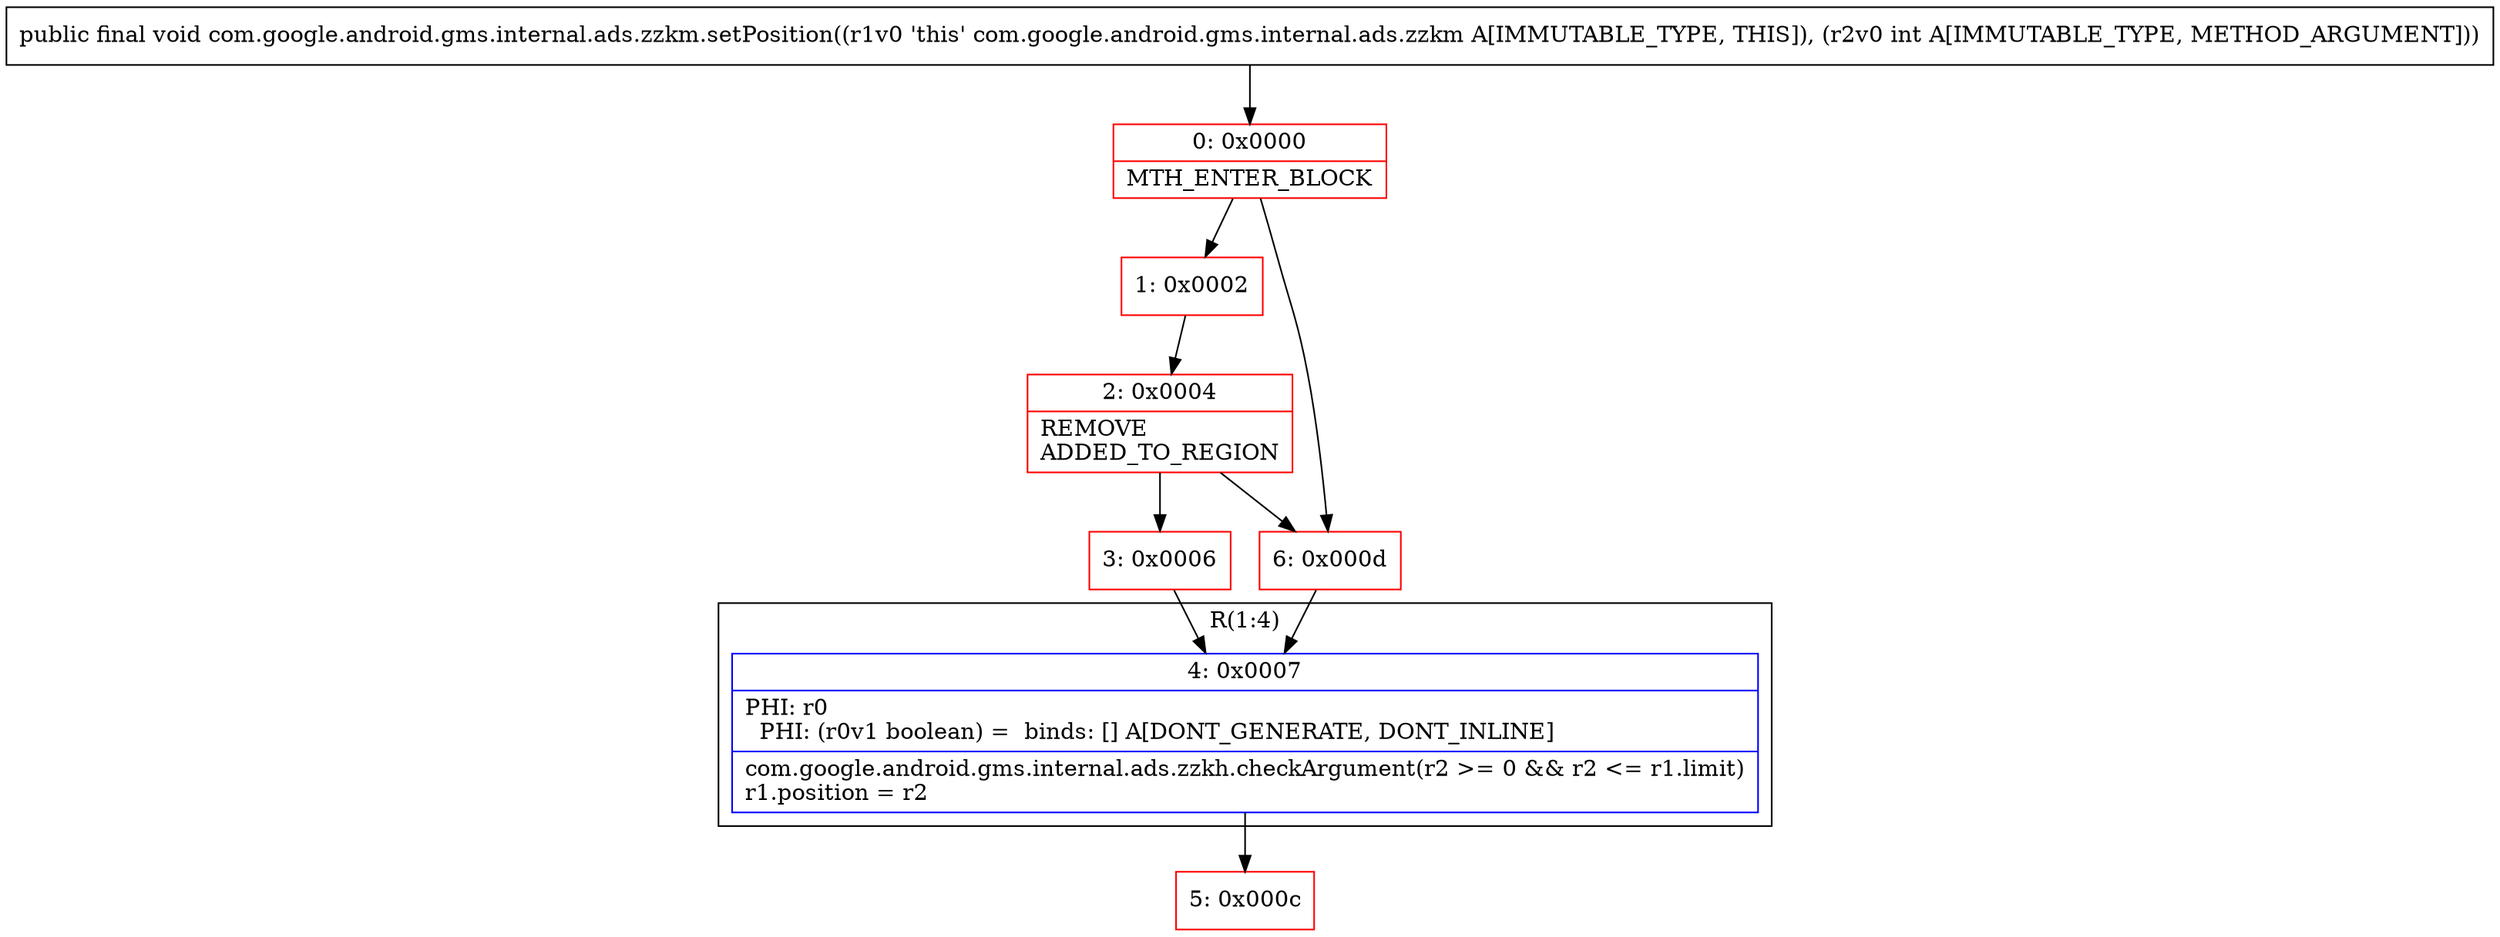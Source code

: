 digraph "CFG forcom.google.android.gms.internal.ads.zzkm.setPosition(I)V" {
subgraph cluster_Region_730811063 {
label = "R(1:4)";
node [shape=record,color=blue];
Node_4 [shape=record,label="{4\:\ 0x0007|PHI: r0 \l  PHI: (r0v1 boolean) =  binds: [] A[DONT_GENERATE, DONT_INLINE]\l|com.google.android.gms.internal.ads.zzkh.checkArgument(r2 \>= 0 && r2 \<= r1.limit)\lr1.position = r2\l}"];
}
Node_0 [shape=record,color=red,label="{0\:\ 0x0000|MTH_ENTER_BLOCK\l}"];
Node_1 [shape=record,color=red,label="{1\:\ 0x0002}"];
Node_2 [shape=record,color=red,label="{2\:\ 0x0004|REMOVE\lADDED_TO_REGION\l}"];
Node_3 [shape=record,color=red,label="{3\:\ 0x0006}"];
Node_5 [shape=record,color=red,label="{5\:\ 0x000c}"];
Node_6 [shape=record,color=red,label="{6\:\ 0x000d}"];
MethodNode[shape=record,label="{public final void com.google.android.gms.internal.ads.zzkm.setPosition((r1v0 'this' com.google.android.gms.internal.ads.zzkm A[IMMUTABLE_TYPE, THIS]), (r2v0 int A[IMMUTABLE_TYPE, METHOD_ARGUMENT])) }"];
MethodNode -> Node_0;
Node_4 -> Node_5;
Node_0 -> Node_1;
Node_0 -> Node_6;
Node_1 -> Node_2;
Node_2 -> Node_3;
Node_2 -> Node_6;
Node_3 -> Node_4;
Node_6 -> Node_4;
}


